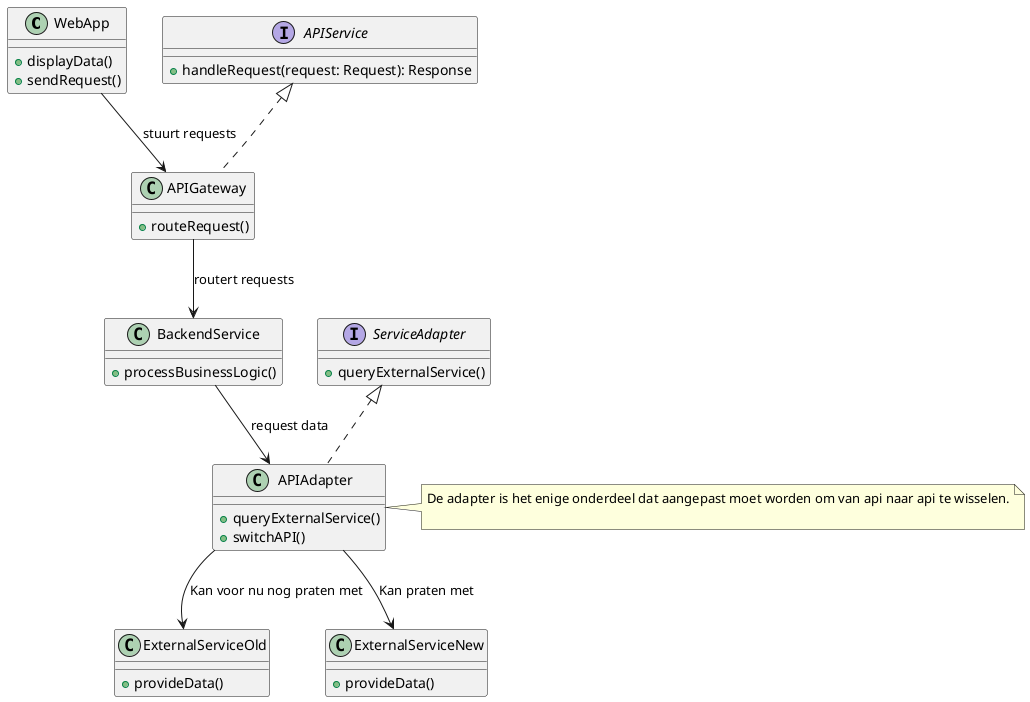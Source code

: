 @startuml "API Adapter - Class Diagram"

' Nieuwe class diagram ter ondersteuning van de API Adapter

class WebApp {
    +displayData()
    +sendRequest()
}

interface APIService {
    +handleRequest(request: Request): Response
}

class APIGateway implements APIService {
    +routeRequest()
}

class BackendService {
    +processBusinessLogic()
}

interface ServiceAdapter {
    +queryExternalService()
}

class APIAdapter implements ServiceAdapter {
    +queryExternalService()
    +switchAPI()
}

class ExternalServiceOld {
    +provideData()
}

class ExternalServiceNew {
    +provideData()
}

WebApp --> APIGateway : stuurt requests
APIGateway --> BackendService : routert requests
BackendService --> APIAdapter : request data
APIAdapter --> ExternalServiceOld : Kan voor nu nog praten met
APIAdapter --> ExternalServiceNew : Kan praten met

note right of APIAdapter
De adapter is het enige onderdeel dat aangepast moet worden om van api naar api te wisselen.

end note

@enduml
